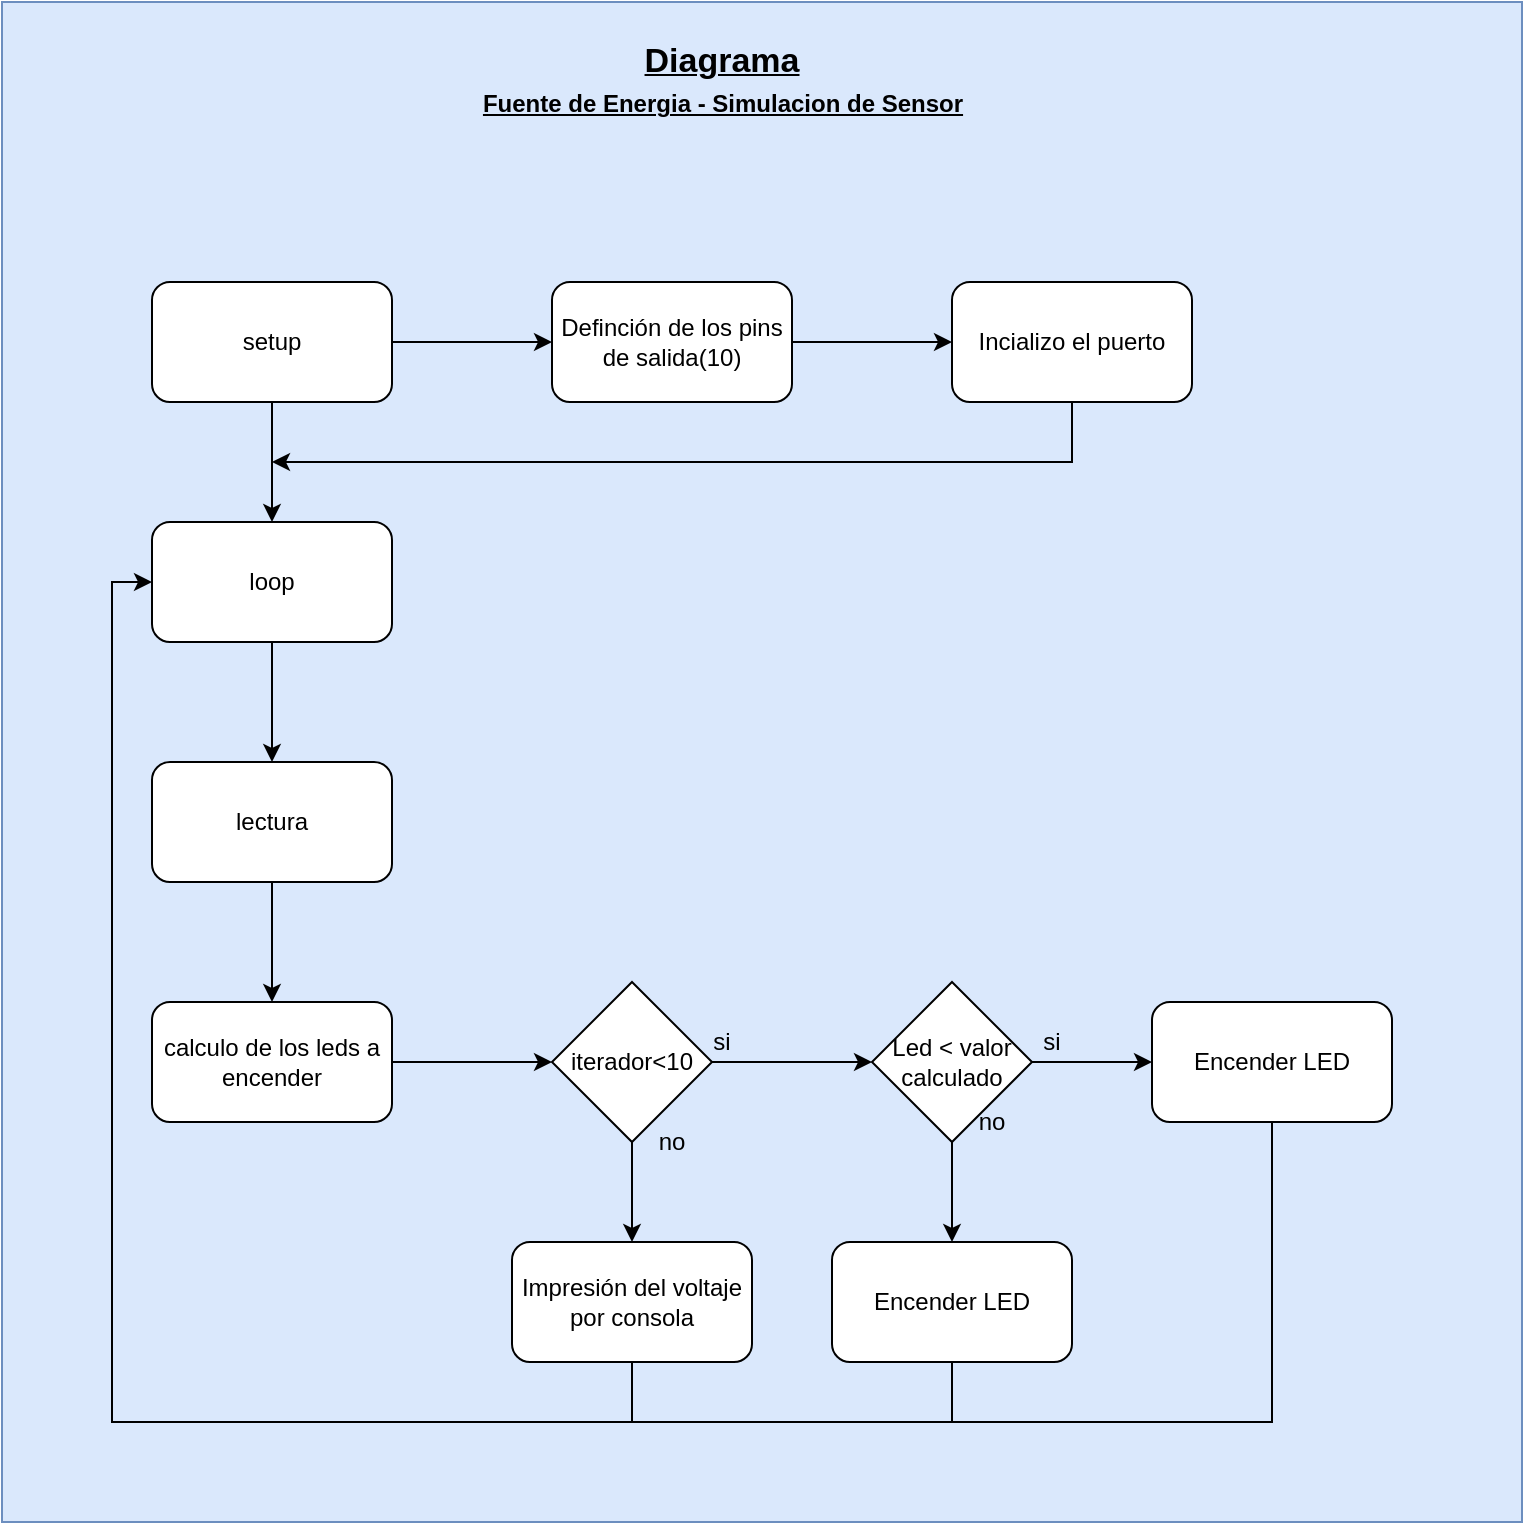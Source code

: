 <mxfile version="13.9.3" type="device"><diagram id="MO6XV4QFyiYkyqYCd-z4" name="Page-1"><mxGraphModel dx="1038" dy="575" grid="1" gridSize="10" guides="1" tooltips="1" connect="1" arrows="1" fold="1" page="1" pageScale="1" pageWidth="850" pageHeight="1100" math="0" shadow="0"><root><mxCell id="0"/><mxCell id="1" parent="0"/><mxCell id="DTFxyFhRaqyqZOiC_pYO-36" value="" style="whiteSpace=wrap;html=1;aspect=fixed;fillColor=#dae8fc;strokeColor=#6c8ebf;" vertex="1" parent="1"><mxGeometry x="40" y="30" width="760" height="760" as="geometry"/></mxCell><mxCell id="DTFxyFhRaqyqZOiC_pYO-37" value="" style="edgeStyle=orthogonalEdgeStyle;rounded=0;orthogonalLoop=1;jettySize=auto;html=1;" edge="1" parent="1" source="DTFxyFhRaqyqZOiC_pYO-39" target="DTFxyFhRaqyqZOiC_pYO-47"><mxGeometry relative="1" as="geometry"/></mxCell><mxCell id="DTFxyFhRaqyqZOiC_pYO-38" value="" style="edgeStyle=orthogonalEdgeStyle;rounded=0;orthogonalLoop=1;jettySize=auto;html=1;" edge="1" parent="1" source="DTFxyFhRaqyqZOiC_pYO-39" target="DTFxyFhRaqyqZOiC_pYO-41"><mxGeometry relative="1" as="geometry"/></mxCell><mxCell id="DTFxyFhRaqyqZOiC_pYO-39" value="setup" style="rounded=1;whiteSpace=wrap;html=1;" vertex="1" parent="1"><mxGeometry x="115" y="170" width="120" height="60" as="geometry"/></mxCell><mxCell id="DTFxyFhRaqyqZOiC_pYO-40" value="" style="edgeStyle=orthogonalEdgeStyle;rounded=0;orthogonalLoop=1;jettySize=auto;html=1;" edge="1" parent="1" source="DTFxyFhRaqyqZOiC_pYO-41" target="DTFxyFhRaqyqZOiC_pYO-43"><mxGeometry relative="1" as="geometry"/></mxCell><mxCell id="DTFxyFhRaqyqZOiC_pYO-41" value="loop" style="rounded=1;whiteSpace=wrap;html=1;" vertex="1" parent="1"><mxGeometry x="115" y="290" width="120" height="60" as="geometry"/></mxCell><mxCell id="DTFxyFhRaqyqZOiC_pYO-42" value="" style="edgeStyle=orthogonalEdgeStyle;rounded=0;orthogonalLoop=1;jettySize=auto;html=1;" edge="1" parent="1" source="DTFxyFhRaqyqZOiC_pYO-43" target="DTFxyFhRaqyqZOiC_pYO-45"><mxGeometry relative="1" as="geometry"/></mxCell><mxCell id="DTFxyFhRaqyqZOiC_pYO-43" value="lectura" style="rounded=1;whiteSpace=wrap;html=1;" vertex="1" parent="1"><mxGeometry x="115" y="410" width="120" height="60" as="geometry"/></mxCell><mxCell id="DTFxyFhRaqyqZOiC_pYO-44" value="" style="edgeStyle=orthogonalEdgeStyle;rounded=0;orthogonalLoop=1;jettySize=auto;html=1;" edge="1" parent="1" source="DTFxyFhRaqyqZOiC_pYO-45" target="DTFxyFhRaqyqZOiC_pYO-52"><mxGeometry relative="1" as="geometry"/></mxCell><mxCell id="DTFxyFhRaqyqZOiC_pYO-45" value="calculo de los leds a encender " style="rounded=1;whiteSpace=wrap;html=1;" vertex="1" parent="1"><mxGeometry x="115" y="530" width="120" height="60" as="geometry"/></mxCell><mxCell id="DTFxyFhRaqyqZOiC_pYO-46" value="" style="edgeStyle=orthogonalEdgeStyle;rounded=0;orthogonalLoop=1;jettySize=auto;html=1;" edge="1" parent="1" source="DTFxyFhRaqyqZOiC_pYO-47" target="DTFxyFhRaqyqZOiC_pYO-49"><mxGeometry relative="1" as="geometry"/></mxCell><mxCell id="DTFxyFhRaqyqZOiC_pYO-47" value="Definción de los pins de salida(10)" style="rounded=1;whiteSpace=wrap;html=1;" vertex="1" parent="1"><mxGeometry x="315" y="170" width="120" height="60" as="geometry"/></mxCell><mxCell id="DTFxyFhRaqyqZOiC_pYO-48" style="edgeStyle=orthogonalEdgeStyle;rounded=0;orthogonalLoop=1;jettySize=auto;html=1;" edge="1" parent="1" source="DTFxyFhRaqyqZOiC_pYO-49"><mxGeometry relative="1" as="geometry"><mxPoint x="175" y="260" as="targetPoint"/><Array as="points"><mxPoint x="575" y="260"/></Array></mxGeometry></mxCell><mxCell id="DTFxyFhRaqyqZOiC_pYO-49" value="Incializo el puerto" style="rounded=1;whiteSpace=wrap;html=1;" vertex="1" parent="1"><mxGeometry x="515" y="170" width="120" height="60" as="geometry"/></mxCell><mxCell id="DTFxyFhRaqyqZOiC_pYO-50" value="" style="edgeStyle=orthogonalEdgeStyle;rounded=0;orthogonalLoop=1;jettySize=auto;html=1;" edge="1" parent="1" source="DTFxyFhRaqyqZOiC_pYO-52" target="DTFxyFhRaqyqZOiC_pYO-55"><mxGeometry relative="1" as="geometry"/></mxCell><mxCell id="DTFxyFhRaqyqZOiC_pYO-51" value="" style="edgeStyle=orthogonalEdgeStyle;rounded=0;orthogonalLoop=1;jettySize=auto;html=1;" edge="1" parent="1" source="DTFxyFhRaqyqZOiC_pYO-52" target="DTFxyFhRaqyqZOiC_pYO-57"><mxGeometry relative="1" as="geometry"/></mxCell><mxCell id="DTFxyFhRaqyqZOiC_pYO-52" value="iterador&amp;lt;10" style="rhombus;whiteSpace=wrap;html=1;" vertex="1" parent="1"><mxGeometry x="315" y="520" width="80" height="80" as="geometry"/></mxCell><mxCell id="DTFxyFhRaqyqZOiC_pYO-53" value="" style="edgeStyle=orthogonalEdgeStyle;rounded=0;orthogonalLoop=1;jettySize=auto;html=1;" edge="1" parent="1" source="DTFxyFhRaqyqZOiC_pYO-55" target="DTFxyFhRaqyqZOiC_pYO-60"><mxGeometry relative="1" as="geometry"/></mxCell><mxCell id="DTFxyFhRaqyqZOiC_pYO-54" value="" style="edgeStyle=orthogonalEdgeStyle;rounded=0;orthogonalLoop=1;jettySize=auto;html=1;" edge="1" parent="1" source="DTFxyFhRaqyqZOiC_pYO-55" target="DTFxyFhRaqyqZOiC_pYO-58"><mxGeometry relative="1" as="geometry"/></mxCell><mxCell id="DTFxyFhRaqyqZOiC_pYO-55" value="&lt;div&gt;Led &amp;lt; valor calculado&lt;br&gt;&lt;/div&gt;" style="rhombus;whiteSpace=wrap;html=1;" vertex="1" parent="1"><mxGeometry x="475" y="520" width="80" height="80" as="geometry"/></mxCell><mxCell id="DTFxyFhRaqyqZOiC_pYO-57" value="Impresión del voltaje por consola" style="rounded=1;whiteSpace=wrap;html=1;" vertex="1" parent="1"><mxGeometry x="295" y="650" width="120" height="60" as="geometry"/></mxCell><mxCell id="DTFxyFhRaqyqZOiC_pYO-58" value="Encender LED" style="rounded=1;whiteSpace=wrap;html=1;" vertex="1" parent="1"><mxGeometry x="455" y="650" width="120" height="60" as="geometry"/></mxCell><mxCell id="DTFxyFhRaqyqZOiC_pYO-68" style="edgeStyle=orthogonalEdgeStyle;rounded=0;orthogonalLoop=1;jettySize=auto;html=1;entryX=0;entryY=0.5;entryDx=0;entryDy=0;fontSize=12;" edge="1" parent="1" source="DTFxyFhRaqyqZOiC_pYO-60" target="DTFxyFhRaqyqZOiC_pYO-41"><mxGeometry relative="1" as="geometry"><Array as="points"><mxPoint x="675" y="740"/><mxPoint x="95" y="740"/><mxPoint x="95" y="320"/></Array></mxGeometry></mxCell><mxCell id="DTFxyFhRaqyqZOiC_pYO-60" value="Encender LED" style="rounded=1;whiteSpace=wrap;html=1;" vertex="1" parent="1"><mxGeometry x="615" y="530" width="120" height="60" as="geometry"/></mxCell><mxCell id="DTFxyFhRaqyqZOiC_pYO-61" value="si" style="text;html=1;strokeColor=none;fillColor=none;align=center;verticalAlign=middle;whiteSpace=wrap;rounded=0;" vertex="1" parent="1"><mxGeometry x="380" y="540" width="40" height="20" as="geometry"/></mxCell><mxCell id="DTFxyFhRaqyqZOiC_pYO-62" value="si" style="text;html=1;strokeColor=none;fillColor=none;align=center;verticalAlign=middle;whiteSpace=wrap;rounded=0;" vertex="1" parent="1"><mxGeometry x="545" y="540" width="40" height="20" as="geometry"/></mxCell><mxCell id="DTFxyFhRaqyqZOiC_pYO-63" value="no" style="text;html=1;strokeColor=none;fillColor=none;align=center;verticalAlign=middle;whiteSpace=wrap;rounded=0;" vertex="1" parent="1"><mxGeometry x="355" y="590" width="40" height="20" as="geometry"/></mxCell><mxCell id="DTFxyFhRaqyqZOiC_pYO-64" value="no" style="text;html=1;strokeColor=none;fillColor=none;align=center;verticalAlign=middle;whiteSpace=wrap;rounded=0;" vertex="1" parent="1"><mxGeometry x="515" y="580" width="40" height="20" as="geometry"/></mxCell><mxCell id="DTFxyFhRaqyqZOiC_pYO-65" value="&lt;h1 id=&quot;d_page_title&quot; class=&quot;d2l-heading-title&quot; style=&quot;font-size: 12px;&quot;&gt;&lt;span class=&quot;vui-heading-1&quot; style=&quot;font-size: 12px;&quot;&gt;Fuente de Energia - Simulacion de Sensor&lt;/span&gt;&lt;/h1&gt;" style="text;html=1;strokeColor=none;fillColor=none;align=center;verticalAlign=middle;whiteSpace=wrap;rounded=0;fontStyle=4;fontSize=12;" vertex="1" parent="1"><mxGeometry x="187.5" y="71" width="425" height="20" as="geometry"/></mxCell><mxCell id="DTFxyFhRaqyqZOiC_pYO-67" value="Diagrama" style="text;html=1;strokeColor=none;fillColor=none;align=center;verticalAlign=middle;whiteSpace=wrap;rounded=0;fontStyle=5;fontSize=17;" vertex="1" parent="1"><mxGeometry x="380" y="50" width="40" height="20" as="geometry"/></mxCell><mxCell id="DTFxyFhRaqyqZOiC_pYO-69" value="" style="endArrow=none;html=1;fontSize=12;entryX=0.5;entryY=1;entryDx=0;entryDy=0;" edge="1" parent="1" target="DTFxyFhRaqyqZOiC_pYO-58"><mxGeometry width="50" height="50" relative="1" as="geometry"><mxPoint x="515" y="740" as="sourcePoint"/><mxPoint x="540" y="690" as="targetPoint"/></mxGeometry></mxCell><mxCell id="DTFxyFhRaqyqZOiC_pYO-70" value="" style="endArrow=none;html=1;fontSize=12;entryX=0.5;entryY=1;entryDx=0;entryDy=0;" edge="1" parent="1" target="DTFxyFhRaqyqZOiC_pYO-57"><mxGeometry width="50" height="50" relative="1" as="geometry"><mxPoint x="355" y="740" as="sourcePoint"/><mxPoint x="360" y="710" as="targetPoint"/></mxGeometry></mxCell></root></mxGraphModel></diagram></mxfile>